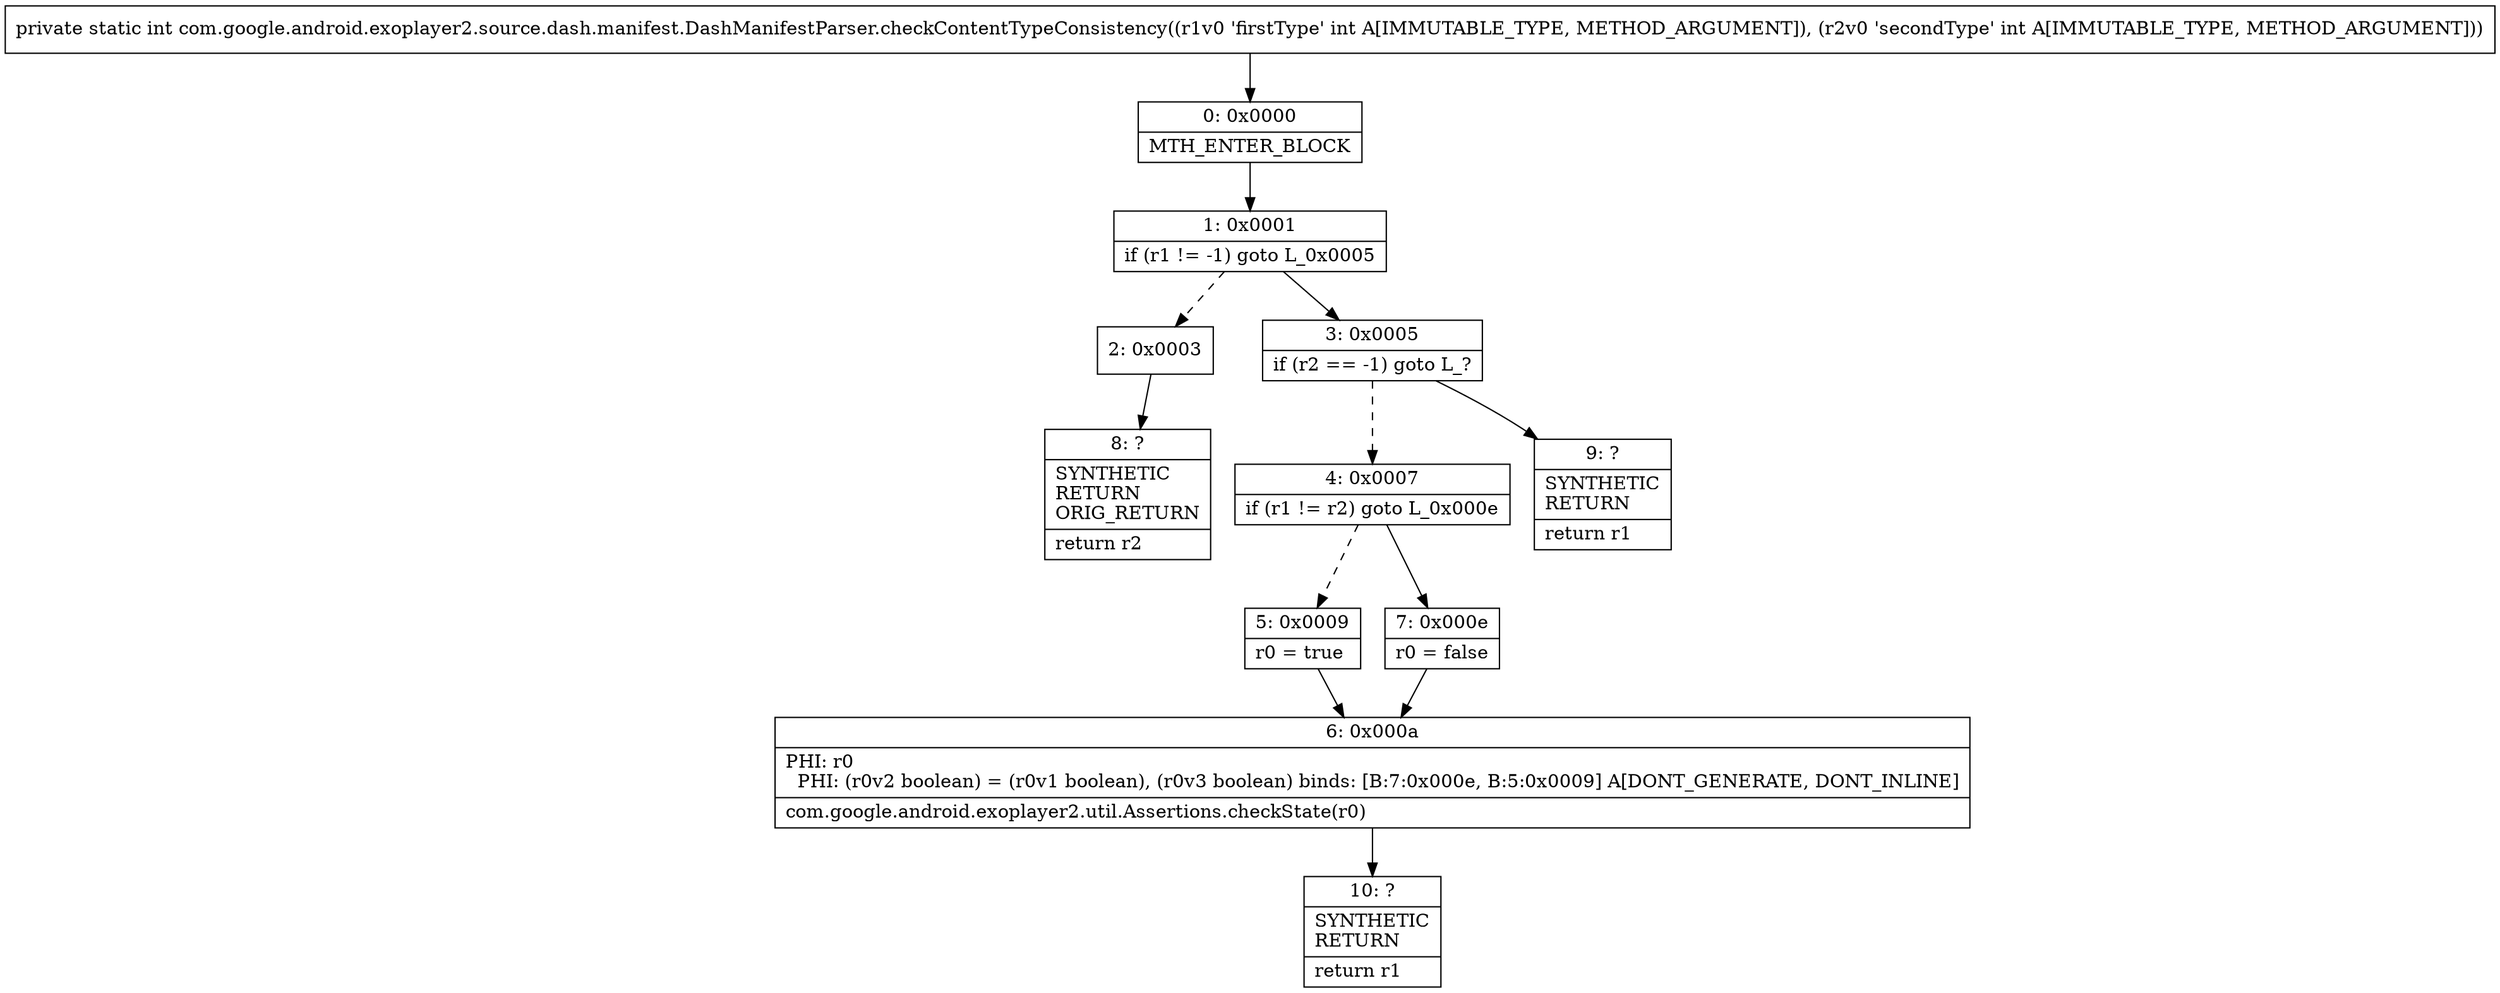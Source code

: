 digraph "CFG forcom.google.android.exoplayer2.source.dash.manifest.DashManifestParser.checkContentTypeConsistency(II)I" {
Node_0 [shape=record,label="{0\:\ 0x0000|MTH_ENTER_BLOCK\l}"];
Node_1 [shape=record,label="{1\:\ 0x0001|if (r1 != \-1) goto L_0x0005\l}"];
Node_2 [shape=record,label="{2\:\ 0x0003}"];
Node_3 [shape=record,label="{3\:\ 0x0005|if (r2 == \-1) goto L_?\l}"];
Node_4 [shape=record,label="{4\:\ 0x0007|if (r1 != r2) goto L_0x000e\l}"];
Node_5 [shape=record,label="{5\:\ 0x0009|r0 = true\l}"];
Node_6 [shape=record,label="{6\:\ 0x000a|PHI: r0 \l  PHI: (r0v2 boolean) = (r0v1 boolean), (r0v3 boolean) binds: [B:7:0x000e, B:5:0x0009] A[DONT_GENERATE, DONT_INLINE]\l|com.google.android.exoplayer2.util.Assertions.checkState(r0)\l}"];
Node_7 [shape=record,label="{7\:\ 0x000e|r0 = false\l}"];
Node_8 [shape=record,label="{8\:\ ?|SYNTHETIC\lRETURN\lORIG_RETURN\l|return r2\l}"];
Node_9 [shape=record,label="{9\:\ ?|SYNTHETIC\lRETURN\l|return r1\l}"];
Node_10 [shape=record,label="{10\:\ ?|SYNTHETIC\lRETURN\l|return r1\l}"];
MethodNode[shape=record,label="{private static int com.google.android.exoplayer2.source.dash.manifest.DashManifestParser.checkContentTypeConsistency((r1v0 'firstType' int A[IMMUTABLE_TYPE, METHOD_ARGUMENT]), (r2v0 'secondType' int A[IMMUTABLE_TYPE, METHOD_ARGUMENT])) }"];
MethodNode -> Node_0;
Node_0 -> Node_1;
Node_1 -> Node_2[style=dashed];
Node_1 -> Node_3;
Node_2 -> Node_8;
Node_3 -> Node_4[style=dashed];
Node_3 -> Node_9;
Node_4 -> Node_5[style=dashed];
Node_4 -> Node_7;
Node_5 -> Node_6;
Node_6 -> Node_10;
Node_7 -> Node_6;
}

